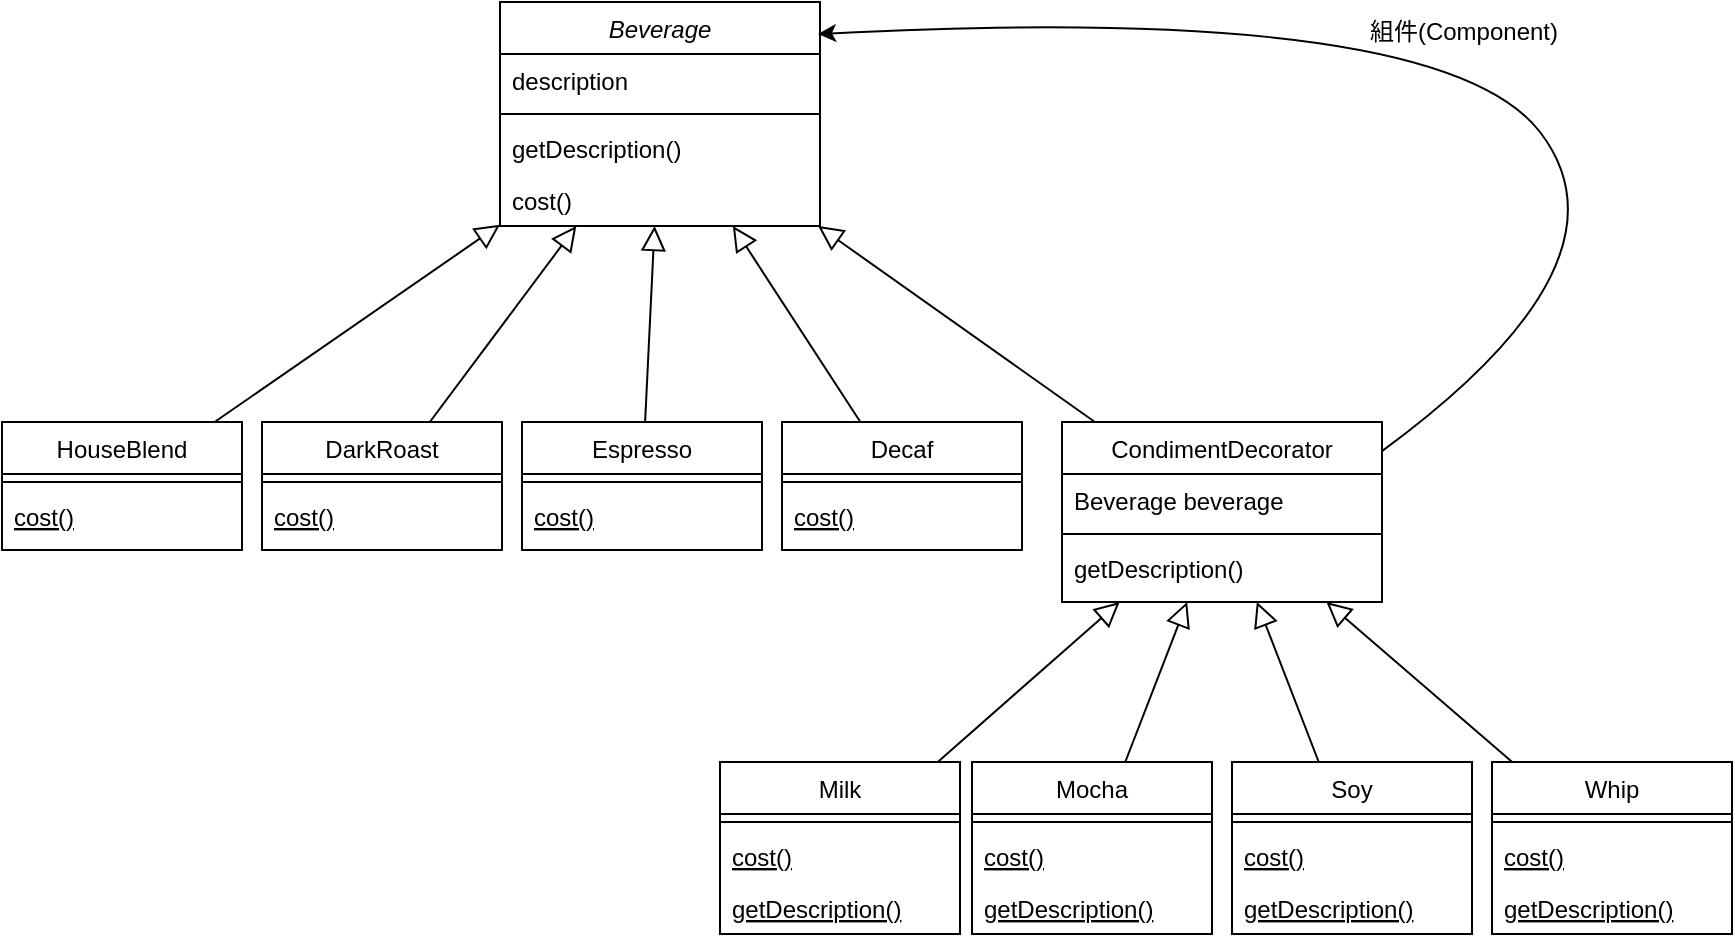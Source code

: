 <mxfile version="24.0.0" type="device">
  <diagram id="C5RBs43oDa-KdzZeNtuy" name="Page-1">
    <mxGraphModel dx="2901" dy="1098" grid="1" gridSize="10" guides="1" tooltips="1" connect="1" arrows="1" fold="1" page="1" pageScale="1" pageWidth="827" pageHeight="1169" math="0" shadow="0">
      <root>
        <mxCell id="WIyWlLk6GJQsqaUBKTNV-0" />
        <mxCell id="WIyWlLk6GJQsqaUBKTNV-1" parent="WIyWlLk6GJQsqaUBKTNV-0" />
        <mxCell id="zkfFHV4jXpPFQw0GAbJ--0" value="Beverage" style="swimlane;fontStyle=2;align=center;verticalAlign=top;childLayout=stackLayout;horizontal=1;startSize=26;horizontalStack=0;resizeParent=1;resizeLast=0;collapsible=1;marginBottom=0;rounded=0;shadow=0;strokeWidth=1;" parent="WIyWlLk6GJQsqaUBKTNV-1" vertex="1">
          <mxGeometry x="220" y="120" width="160" height="112" as="geometry">
            <mxRectangle x="230" y="140" width="160" height="26" as="alternateBounds" />
          </mxGeometry>
        </mxCell>
        <mxCell id="zkfFHV4jXpPFQw0GAbJ--1" value="description" style="text;align=left;verticalAlign=top;spacingLeft=4;spacingRight=4;overflow=hidden;rotatable=0;points=[[0,0.5],[1,0.5]];portConstraint=eastwest;" parent="zkfFHV4jXpPFQw0GAbJ--0" vertex="1">
          <mxGeometry y="26" width="160" height="26" as="geometry" />
        </mxCell>
        <mxCell id="zkfFHV4jXpPFQw0GAbJ--4" value="" style="line;html=1;strokeWidth=1;align=left;verticalAlign=middle;spacingTop=-1;spacingLeft=3;spacingRight=3;rotatable=0;labelPosition=right;points=[];portConstraint=eastwest;" parent="zkfFHV4jXpPFQw0GAbJ--0" vertex="1">
          <mxGeometry y="52" width="160" height="8" as="geometry" />
        </mxCell>
        <mxCell id="zkfFHV4jXpPFQw0GAbJ--2" value="getDescription()" style="text;align=left;verticalAlign=top;spacingLeft=4;spacingRight=4;overflow=hidden;rotatable=0;points=[[0,0.5],[1,0.5]];portConstraint=eastwest;rounded=0;shadow=0;html=0;" parent="zkfFHV4jXpPFQw0GAbJ--0" vertex="1">
          <mxGeometry y="60" width="160" height="26" as="geometry" />
        </mxCell>
        <mxCell id="zkfFHV4jXpPFQw0GAbJ--3" value="cost()" style="text;align=left;verticalAlign=top;spacingLeft=4;spacingRight=4;overflow=hidden;rotatable=0;points=[[0,0.5],[1,0.5]];portConstraint=eastwest;rounded=0;shadow=0;html=0;" parent="zkfFHV4jXpPFQw0GAbJ--0" vertex="1">
          <mxGeometry y="86" width="160" height="26" as="geometry" />
        </mxCell>
        <mxCell id="zkfFHV4jXpPFQw0GAbJ--6" value="HouseBlend" style="swimlane;fontStyle=0;align=center;verticalAlign=top;childLayout=stackLayout;horizontal=1;startSize=26;horizontalStack=0;resizeParent=1;resizeLast=0;collapsible=1;marginBottom=0;rounded=0;shadow=0;strokeWidth=1;" parent="WIyWlLk6GJQsqaUBKTNV-1" vertex="1">
          <mxGeometry x="-29" y="330" width="120" height="64" as="geometry">
            <mxRectangle x="130" y="380" width="160" height="26" as="alternateBounds" />
          </mxGeometry>
        </mxCell>
        <mxCell id="zkfFHV4jXpPFQw0GAbJ--9" value="" style="line;html=1;strokeWidth=1;align=left;verticalAlign=middle;spacingTop=-1;spacingLeft=3;spacingRight=3;rotatable=0;labelPosition=right;points=[];portConstraint=eastwest;" parent="zkfFHV4jXpPFQw0GAbJ--6" vertex="1">
          <mxGeometry y="26" width="120" height="8" as="geometry" />
        </mxCell>
        <mxCell id="zkfFHV4jXpPFQw0GAbJ--10" value="cost()" style="text;align=left;verticalAlign=top;spacingLeft=4;spacingRight=4;overflow=hidden;rotatable=0;points=[[0,0.5],[1,0.5]];portConstraint=eastwest;fontStyle=4" parent="zkfFHV4jXpPFQw0GAbJ--6" vertex="1">
          <mxGeometry y="34" width="120" height="26" as="geometry" />
        </mxCell>
        <mxCell id="zkfFHV4jXpPFQw0GAbJ--12" value="" style="endArrow=block;endSize=10;endFill=0;shadow=0;strokeWidth=1;rounded=0;elbow=vertical;" parent="WIyWlLk6GJQsqaUBKTNV-1" source="zkfFHV4jXpPFQw0GAbJ--6" target="zkfFHV4jXpPFQw0GAbJ--0" edge="1">
          <mxGeometry width="160" relative="1" as="geometry">
            <mxPoint x="200" y="203" as="sourcePoint" />
            <mxPoint x="200" y="203" as="targetPoint" />
          </mxGeometry>
        </mxCell>
        <mxCell id="zkfFHV4jXpPFQw0GAbJ--17" value="CondimentDecorator" style="swimlane;fontStyle=0;align=center;verticalAlign=top;childLayout=stackLayout;horizontal=1;startSize=26;horizontalStack=0;resizeParent=1;resizeLast=0;collapsible=1;marginBottom=0;rounded=0;shadow=0;strokeWidth=1;" parent="WIyWlLk6GJQsqaUBKTNV-1" vertex="1">
          <mxGeometry x="501" y="330" width="160" height="90" as="geometry">
            <mxRectangle x="550" y="140" width="160" height="26" as="alternateBounds" />
          </mxGeometry>
        </mxCell>
        <mxCell id="zkfFHV4jXpPFQw0GAbJ--22" value="Beverage beverage" style="text;align=left;verticalAlign=top;spacingLeft=4;spacingRight=4;overflow=hidden;rotatable=0;points=[[0,0.5],[1,0.5]];portConstraint=eastwest;rounded=0;shadow=0;html=0;" parent="zkfFHV4jXpPFQw0GAbJ--17" vertex="1">
          <mxGeometry y="26" width="160" height="26" as="geometry" />
        </mxCell>
        <mxCell id="zkfFHV4jXpPFQw0GAbJ--23" value="" style="line;html=1;strokeWidth=1;align=left;verticalAlign=middle;spacingTop=-1;spacingLeft=3;spacingRight=3;rotatable=0;labelPosition=right;points=[];portConstraint=eastwest;" parent="zkfFHV4jXpPFQw0GAbJ--17" vertex="1">
          <mxGeometry y="52" width="160" height="8" as="geometry" />
        </mxCell>
        <mxCell id="VPvzNYKpzmx7bCO9SF9j-12" value="getDescription()" style="text;align=left;verticalAlign=top;spacingLeft=4;spacingRight=4;overflow=hidden;rotatable=0;points=[[0,0.5],[1,0.5]];portConstraint=eastwest;rounded=0;shadow=0;html=0;" vertex="1" parent="zkfFHV4jXpPFQw0GAbJ--17">
          <mxGeometry y="60" width="160" height="26" as="geometry" />
        </mxCell>
        <mxCell id="VPvzNYKpzmx7bCO9SF9j-0" value="DarkRoast" style="swimlane;fontStyle=0;align=center;verticalAlign=top;childLayout=stackLayout;horizontal=1;startSize=26;horizontalStack=0;resizeParent=1;resizeLast=0;collapsible=1;marginBottom=0;rounded=0;shadow=0;strokeWidth=1;" vertex="1" parent="WIyWlLk6GJQsqaUBKTNV-1">
          <mxGeometry x="101" y="330" width="120" height="64" as="geometry">
            <mxRectangle x="130" y="380" width="160" height="26" as="alternateBounds" />
          </mxGeometry>
        </mxCell>
        <mxCell id="VPvzNYKpzmx7bCO9SF9j-1" value="" style="line;html=1;strokeWidth=1;align=left;verticalAlign=middle;spacingTop=-1;spacingLeft=3;spacingRight=3;rotatable=0;labelPosition=right;points=[];portConstraint=eastwest;" vertex="1" parent="VPvzNYKpzmx7bCO9SF9j-0">
          <mxGeometry y="26" width="120" height="8" as="geometry" />
        </mxCell>
        <mxCell id="VPvzNYKpzmx7bCO9SF9j-2" value="cost()" style="text;align=left;verticalAlign=top;spacingLeft=4;spacingRight=4;overflow=hidden;rotatable=0;points=[[0,0.5],[1,0.5]];portConstraint=eastwest;fontStyle=4" vertex="1" parent="VPvzNYKpzmx7bCO9SF9j-0">
          <mxGeometry y="34" width="120" height="26" as="geometry" />
        </mxCell>
        <mxCell id="VPvzNYKpzmx7bCO9SF9j-3" value="" style="endArrow=block;endSize=10;endFill=0;shadow=0;strokeWidth=1;rounded=0;elbow=vertical;" edge="1" parent="WIyWlLk6GJQsqaUBKTNV-1" source="VPvzNYKpzmx7bCO9SF9j-0" target="zkfFHV4jXpPFQw0GAbJ--0">
          <mxGeometry width="160" relative="1" as="geometry">
            <mxPoint x="330" y="203" as="sourcePoint" />
            <mxPoint x="370" y="232" as="targetPoint" />
          </mxGeometry>
        </mxCell>
        <mxCell id="VPvzNYKpzmx7bCO9SF9j-4" value="Espresso" style="swimlane;fontStyle=0;align=center;verticalAlign=top;childLayout=stackLayout;horizontal=1;startSize=26;horizontalStack=0;resizeParent=1;resizeLast=0;collapsible=1;marginBottom=0;rounded=0;shadow=0;strokeWidth=1;" vertex="1" parent="WIyWlLk6GJQsqaUBKTNV-1">
          <mxGeometry x="231" y="330" width="120" height="64" as="geometry">
            <mxRectangle x="130" y="380" width="160" height="26" as="alternateBounds" />
          </mxGeometry>
        </mxCell>
        <mxCell id="VPvzNYKpzmx7bCO9SF9j-5" value="" style="line;html=1;strokeWidth=1;align=left;verticalAlign=middle;spacingTop=-1;spacingLeft=3;spacingRight=3;rotatable=0;labelPosition=right;points=[];portConstraint=eastwest;" vertex="1" parent="VPvzNYKpzmx7bCO9SF9j-4">
          <mxGeometry y="26" width="120" height="8" as="geometry" />
        </mxCell>
        <mxCell id="VPvzNYKpzmx7bCO9SF9j-6" value="cost()" style="text;align=left;verticalAlign=top;spacingLeft=4;spacingRight=4;overflow=hidden;rotatable=0;points=[[0,0.5],[1,0.5]];portConstraint=eastwest;fontStyle=4" vertex="1" parent="VPvzNYKpzmx7bCO9SF9j-4">
          <mxGeometry y="34" width="120" height="26" as="geometry" />
        </mxCell>
        <mxCell id="VPvzNYKpzmx7bCO9SF9j-7" value="" style="endArrow=block;endSize=10;endFill=0;shadow=0;strokeWidth=1;rounded=0;elbow=vertical;" edge="1" parent="WIyWlLk6GJQsqaUBKTNV-1" source="VPvzNYKpzmx7bCO9SF9j-4" target="zkfFHV4jXpPFQw0GAbJ--0">
          <mxGeometry width="160" relative="1" as="geometry">
            <mxPoint x="220" y="223" as="sourcePoint" />
            <mxPoint x="260" y="252" as="targetPoint" />
          </mxGeometry>
        </mxCell>
        <mxCell id="VPvzNYKpzmx7bCO9SF9j-8" value="Decaf" style="swimlane;fontStyle=0;align=center;verticalAlign=top;childLayout=stackLayout;horizontal=1;startSize=26;horizontalStack=0;resizeParent=1;resizeLast=0;collapsible=1;marginBottom=0;rounded=0;shadow=0;strokeWidth=1;" vertex="1" parent="WIyWlLk6GJQsqaUBKTNV-1">
          <mxGeometry x="361" y="330" width="120" height="64" as="geometry">
            <mxRectangle x="130" y="380" width="160" height="26" as="alternateBounds" />
          </mxGeometry>
        </mxCell>
        <mxCell id="VPvzNYKpzmx7bCO9SF9j-9" value="" style="line;html=1;strokeWidth=1;align=left;verticalAlign=middle;spacingTop=-1;spacingLeft=3;spacingRight=3;rotatable=0;labelPosition=right;points=[];portConstraint=eastwest;" vertex="1" parent="VPvzNYKpzmx7bCO9SF9j-8">
          <mxGeometry y="26" width="120" height="8" as="geometry" />
        </mxCell>
        <mxCell id="VPvzNYKpzmx7bCO9SF9j-10" value="cost()" style="text;align=left;verticalAlign=top;spacingLeft=4;spacingRight=4;overflow=hidden;rotatable=0;points=[[0,0.5],[1,0.5]];portConstraint=eastwest;fontStyle=4" vertex="1" parent="VPvzNYKpzmx7bCO9SF9j-8">
          <mxGeometry y="34" width="120" height="26" as="geometry" />
        </mxCell>
        <mxCell id="VPvzNYKpzmx7bCO9SF9j-11" value="" style="endArrow=block;endSize=10;endFill=0;shadow=0;strokeWidth=1;rounded=0;elbow=vertical;" edge="1" parent="WIyWlLk6GJQsqaUBKTNV-1" source="VPvzNYKpzmx7bCO9SF9j-8" target="zkfFHV4jXpPFQw0GAbJ--0">
          <mxGeometry width="160" relative="1" as="geometry">
            <mxPoint x="590" y="203" as="sourcePoint" />
            <mxPoint x="630" y="232" as="targetPoint" />
          </mxGeometry>
        </mxCell>
        <mxCell id="VPvzNYKpzmx7bCO9SF9j-13" value="" style="endArrow=block;endSize=10;endFill=0;shadow=0;strokeWidth=1;rounded=0;elbow=vertical;" edge="1" parent="WIyWlLk6GJQsqaUBKTNV-1" source="zkfFHV4jXpPFQw0GAbJ--17" target="zkfFHV4jXpPFQw0GAbJ--0">
          <mxGeometry width="160" relative="1" as="geometry">
            <mxPoint x="467" y="340" as="sourcePoint" />
            <mxPoint x="367" y="242" as="targetPoint" />
          </mxGeometry>
        </mxCell>
        <mxCell id="VPvzNYKpzmx7bCO9SF9j-14" value="" style="curved=1;endArrow=classic;html=1;rounded=0;exitX=0.999;exitY=0.163;exitDx=0;exitDy=0;exitPerimeter=0;entryX=0.994;entryY=0.143;entryDx=0;entryDy=0;entryPerimeter=0;" edge="1" parent="WIyWlLk6GJQsqaUBKTNV-1" source="zkfFHV4jXpPFQw0GAbJ--17" target="zkfFHV4jXpPFQw0GAbJ--0">
          <mxGeometry width="50" height="50" relative="1" as="geometry">
            <mxPoint x="750" y="340" as="sourcePoint" />
            <mxPoint x="490" y="190" as="targetPoint" />
            <Array as="points">
              <mxPoint x="790" y="250" />
              <mxPoint x="690" y="120" />
            </Array>
          </mxGeometry>
        </mxCell>
        <mxCell id="VPvzNYKpzmx7bCO9SF9j-15" value="Milk" style="swimlane;fontStyle=0;align=center;verticalAlign=top;childLayout=stackLayout;horizontal=1;startSize=26;horizontalStack=0;resizeParent=1;resizeLast=0;collapsible=1;marginBottom=0;rounded=0;shadow=0;strokeWidth=1;" vertex="1" parent="WIyWlLk6GJQsqaUBKTNV-1">
          <mxGeometry x="330" y="500" width="120" height="86" as="geometry">
            <mxRectangle x="130" y="380" width="160" height="26" as="alternateBounds" />
          </mxGeometry>
        </mxCell>
        <mxCell id="VPvzNYKpzmx7bCO9SF9j-16" value="" style="line;html=1;strokeWidth=1;align=left;verticalAlign=middle;spacingTop=-1;spacingLeft=3;spacingRight=3;rotatable=0;labelPosition=right;points=[];portConstraint=eastwest;" vertex="1" parent="VPvzNYKpzmx7bCO9SF9j-15">
          <mxGeometry y="26" width="120" height="8" as="geometry" />
        </mxCell>
        <mxCell id="VPvzNYKpzmx7bCO9SF9j-17" value="cost()" style="text;align=left;verticalAlign=top;spacingLeft=4;spacingRight=4;overflow=hidden;rotatable=0;points=[[0,0.5],[1,0.5]];portConstraint=eastwest;fontStyle=4" vertex="1" parent="VPvzNYKpzmx7bCO9SF9j-15">
          <mxGeometry y="34" width="120" height="26" as="geometry" />
        </mxCell>
        <mxCell id="VPvzNYKpzmx7bCO9SF9j-31" value="getDescription()" style="text;align=left;verticalAlign=top;spacingLeft=4;spacingRight=4;overflow=hidden;rotatable=0;points=[[0,0.5],[1,0.5]];portConstraint=eastwest;fontStyle=4" vertex="1" parent="VPvzNYKpzmx7bCO9SF9j-15">
          <mxGeometry y="60" width="120" height="26" as="geometry" />
        </mxCell>
        <mxCell id="VPvzNYKpzmx7bCO9SF9j-18" value="" style="endArrow=block;endSize=10;endFill=0;shadow=0;strokeWidth=1;rounded=0;elbow=vertical;" edge="1" parent="WIyWlLk6GJQsqaUBKTNV-1" source="VPvzNYKpzmx7bCO9SF9j-15" target="zkfFHV4jXpPFQw0GAbJ--17">
          <mxGeometry width="160" relative="1" as="geometry">
            <mxPoint x="361" y="480" as="sourcePoint" />
            <mxPoint x="261" y="382" as="targetPoint" />
          </mxGeometry>
        </mxCell>
        <mxCell id="VPvzNYKpzmx7bCO9SF9j-19" value="Mocha" style="swimlane;fontStyle=0;align=center;verticalAlign=top;childLayout=stackLayout;horizontal=1;startSize=26;horizontalStack=0;resizeParent=1;resizeLast=0;collapsible=1;marginBottom=0;rounded=0;shadow=0;strokeWidth=1;" vertex="1" parent="WIyWlLk6GJQsqaUBKTNV-1">
          <mxGeometry x="456" y="500" width="120" height="86" as="geometry">
            <mxRectangle x="130" y="380" width="160" height="26" as="alternateBounds" />
          </mxGeometry>
        </mxCell>
        <mxCell id="VPvzNYKpzmx7bCO9SF9j-20" value="" style="line;html=1;strokeWidth=1;align=left;verticalAlign=middle;spacingTop=-1;spacingLeft=3;spacingRight=3;rotatable=0;labelPosition=right;points=[];portConstraint=eastwest;" vertex="1" parent="VPvzNYKpzmx7bCO9SF9j-19">
          <mxGeometry y="26" width="120" height="8" as="geometry" />
        </mxCell>
        <mxCell id="VPvzNYKpzmx7bCO9SF9j-21" value="cost()" style="text;align=left;verticalAlign=top;spacingLeft=4;spacingRight=4;overflow=hidden;rotatable=0;points=[[0,0.5],[1,0.5]];portConstraint=eastwest;fontStyle=4" vertex="1" parent="VPvzNYKpzmx7bCO9SF9j-19">
          <mxGeometry y="34" width="120" height="26" as="geometry" />
        </mxCell>
        <mxCell id="VPvzNYKpzmx7bCO9SF9j-32" value="getDescription()" style="text;align=left;verticalAlign=top;spacingLeft=4;spacingRight=4;overflow=hidden;rotatable=0;points=[[0,0.5],[1,0.5]];portConstraint=eastwest;fontStyle=4" vertex="1" parent="VPvzNYKpzmx7bCO9SF9j-19">
          <mxGeometry y="60" width="120" height="26" as="geometry" />
        </mxCell>
        <mxCell id="VPvzNYKpzmx7bCO9SF9j-22" value="" style="endArrow=block;endSize=10;endFill=0;shadow=0;strokeWidth=1;rounded=0;elbow=vertical;" edge="1" parent="WIyWlLk6GJQsqaUBKTNV-1" source="VPvzNYKpzmx7bCO9SF9j-19" target="zkfFHV4jXpPFQw0GAbJ--17">
          <mxGeometry width="160" relative="1" as="geometry">
            <mxPoint x="487" y="480" as="sourcePoint" />
            <mxPoint x="639" y="420" as="targetPoint" />
          </mxGeometry>
        </mxCell>
        <mxCell id="VPvzNYKpzmx7bCO9SF9j-23" value="Soy" style="swimlane;fontStyle=0;align=center;verticalAlign=top;childLayout=stackLayout;horizontal=1;startSize=26;horizontalStack=0;resizeParent=1;resizeLast=0;collapsible=1;marginBottom=0;rounded=0;shadow=0;strokeWidth=1;" vertex="1" parent="WIyWlLk6GJQsqaUBKTNV-1">
          <mxGeometry x="586" y="500" width="120" height="86" as="geometry">
            <mxRectangle x="130" y="380" width="160" height="26" as="alternateBounds" />
          </mxGeometry>
        </mxCell>
        <mxCell id="VPvzNYKpzmx7bCO9SF9j-24" value="" style="line;html=1;strokeWidth=1;align=left;verticalAlign=middle;spacingTop=-1;spacingLeft=3;spacingRight=3;rotatable=0;labelPosition=right;points=[];portConstraint=eastwest;" vertex="1" parent="VPvzNYKpzmx7bCO9SF9j-23">
          <mxGeometry y="26" width="120" height="8" as="geometry" />
        </mxCell>
        <mxCell id="VPvzNYKpzmx7bCO9SF9j-25" value="cost()" style="text;align=left;verticalAlign=top;spacingLeft=4;spacingRight=4;overflow=hidden;rotatable=0;points=[[0,0.5],[1,0.5]];portConstraint=eastwest;fontStyle=4" vertex="1" parent="VPvzNYKpzmx7bCO9SF9j-23">
          <mxGeometry y="34" width="120" height="26" as="geometry" />
        </mxCell>
        <mxCell id="VPvzNYKpzmx7bCO9SF9j-33" value="getDescription()" style="text;align=left;verticalAlign=top;spacingLeft=4;spacingRight=4;overflow=hidden;rotatable=0;points=[[0,0.5],[1,0.5]];portConstraint=eastwest;fontStyle=4" vertex="1" parent="VPvzNYKpzmx7bCO9SF9j-23">
          <mxGeometry y="60" width="120" height="26" as="geometry" />
        </mxCell>
        <mxCell id="VPvzNYKpzmx7bCO9SF9j-26" value="" style="endArrow=block;endSize=10;endFill=0;shadow=0;strokeWidth=1;rounded=0;elbow=vertical;" edge="1" parent="WIyWlLk6GJQsqaUBKTNV-1" source="VPvzNYKpzmx7bCO9SF9j-23" target="zkfFHV4jXpPFQw0GAbJ--17">
          <mxGeometry width="160" relative="1" as="geometry">
            <mxPoint x="617" y="480" as="sourcePoint" />
            <mxPoint x="679" y="420" as="targetPoint" />
          </mxGeometry>
        </mxCell>
        <mxCell id="VPvzNYKpzmx7bCO9SF9j-27" value="Whip" style="swimlane;fontStyle=0;align=center;verticalAlign=top;childLayout=stackLayout;horizontal=1;startSize=26;horizontalStack=0;resizeParent=1;resizeLast=0;collapsible=1;marginBottom=0;rounded=0;shadow=0;strokeWidth=1;" vertex="1" parent="WIyWlLk6GJQsqaUBKTNV-1">
          <mxGeometry x="716" y="500" width="120" height="86" as="geometry">
            <mxRectangle x="130" y="380" width="160" height="26" as="alternateBounds" />
          </mxGeometry>
        </mxCell>
        <mxCell id="VPvzNYKpzmx7bCO9SF9j-28" value="" style="line;html=1;strokeWidth=1;align=left;verticalAlign=middle;spacingTop=-1;spacingLeft=3;spacingRight=3;rotatable=0;labelPosition=right;points=[];portConstraint=eastwest;" vertex="1" parent="VPvzNYKpzmx7bCO9SF9j-27">
          <mxGeometry y="26" width="120" height="8" as="geometry" />
        </mxCell>
        <mxCell id="VPvzNYKpzmx7bCO9SF9j-29" value="cost()" style="text;align=left;verticalAlign=top;spacingLeft=4;spacingRight=4;overflow=hidden;rotatable=0;points=[[0,0.5],[1,0.5]];portConstraint=eastwest;fontStyle=4" vertex="1" parent="VPvzNYKpzmx7bCO9SF9j-27">
          <mxGeometry y="34" width="120" height="26" as="geometry" />
        </mxCell>
        <mxCell id="VPvzNYKpzmx7bCO9SF9j-34" value="getDescription()" style="text;align=left;verticalAlign=top;spacingLeft=4;spacingRight=4;overflow=hidden;rotatable=0;points=[[0,0.5],[1,0.5]];portConstraint=eastwest;fontStyle=4" vertex="1" parent="VPvzNYKpzmx7bCO9SF9j-27">
          <mxGeometry y="60" width="120" height="26" as="geometry" />
        </mxCell>
        <mxCell id="VPvzNYKpzmx7bCO9SF9j-30" value="" style="endArrow=block;endSize=10;endFill=0;shadow=0;strokeWidth=1;rounded=0;elbow=vertical;" edge="1" parent="WIyWlLk6GJQsqaUBKTNV-1" source="VPvzNYKpzmx7bCO9SF9j-27" target="zkfFHV4jXpPFQw0GAbJ--17">
          <mxGeometry width="160" relative="1" as="geometry">
            <mxPoint x="747" y="480" as="sourcePoint" />
            <mxPoint x="717" y="420" as="targetPoint" />
          </mxGeometry>
        </mxCell>
        <mxCell id="VPvzNYKpzmx7bCO9SF9j-35" value="組件(Component)" style="text;html=1;align=center;verticalAlign=middle;whiteSpace=wrap;rounded=0;" vertex="1" parent="WIyWlLk6GJQsqaUBKTNV-1">
          <mxGeometry x="640" y="120" width="124" height="30" as="geometry" />
        </mxCell>
      </root>
    </mxGraphModel>
  </diagram>
</mxfile>
